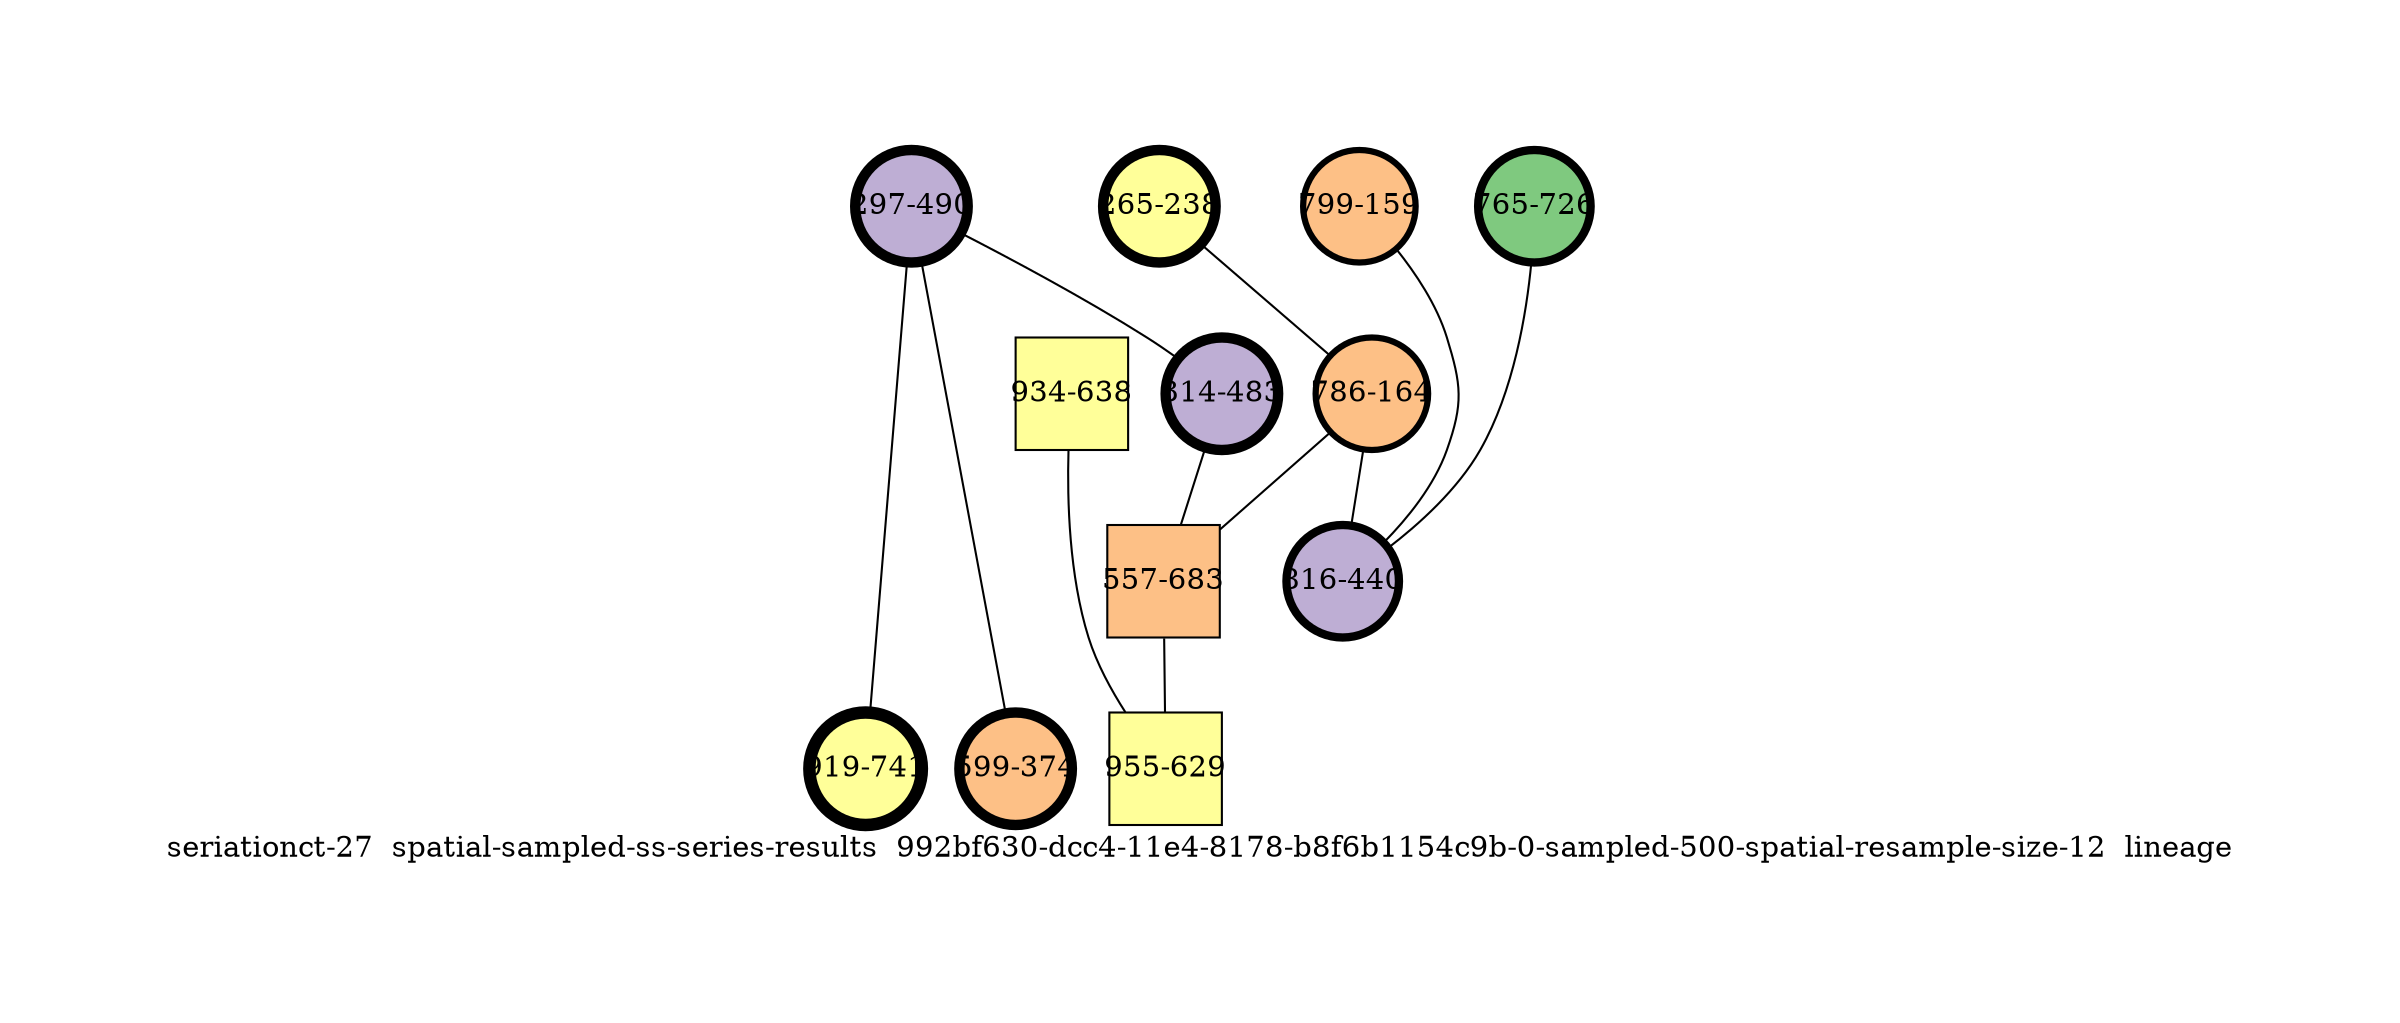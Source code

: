 strict graph "seriationct-27  spatial-sampled-ss-series-results  992bf630-dcc4-11e4-8178-b8f6b1154c9b-0-sampled-500-spatial-resample-size-12  lineage" {
labelloc=b;
ratio=auto;
pad="1.0";
label="seriationct-27  spatial-sampled-ss-series-results  992bf630-dcc4-11e4-8178-b8f6b1154c9b-0-sampled-500-spatial-resample-size-12  lineage";
node [width="0.75", style=filled, fixedsize=true, height="0.75", shape=circle, label=""];
0 [xCoordinate="490.0", appears_in_slice=5, yCoordinate="297.0", colorscheme=accent6, lineage_id=0, short_label="297-490", label="297-490", shape=circle, cluster_id=1, fillcolor=2, size="500.0", id=0, penwidth="5.0"];
1 [xCoordinate="483.0", appears_in_slice=5, yCoordinate="314.0", colorscheme=accent6, lineage_id=0, short_label="314-483", label="314-483", shape=circle, cluster_id=1, fillcolor=2, size="500.0", id=1, penwidth="5.0"];
2 [xCoordinate="238.0", appears_in_slice=5, yCoordinate="265.0", colorscheme=accent6, lineage_id=0, short_label="265-238", label="265-238", shape=circle, cluster_id=3, fillcolor=4, size="500.0", id=2, penwidth="5.0"];
3 [xCoordinate="741.0", appears_in_slice=6, yCoordinate="919.0", colorscheme=accent6, lineage_id=0, short_label="919-741", label="919-741", shape=circle, cluster_id=3, fillcolor=4, size="500.0", id=3, penwidth="6.0"];
4 [xCoordinate="164.0", appears_in_slice=3, yCoordinate="786.0", colorscheme=accent6, lineage_id=0, short_label="786-164", label="786-164", shape=circle, cluster_id=2, fillcolor=3, size="500.0", id=4, penwidth="3.0"];
5 [xCoordinate="638.0", appears_in_slice=1, yCoordinate="934.0", colorscheme=accent6, lineage_id=1, short_label="934-638", label="934-638", shape=square, cluster_id=3, fillcolor=4, size="500.0", id=5, penwidth="1.0"];
6 [xCoordinate="374.0", appears_in_slice=5, yCoordinate="599.0", colorscheme=accent6, lineage_id=0, short_label="599-374", label="599-374", shape=circle, cluster_id=2, fillcolor=3, size="500.0", id=6, penwidth="5.0"];
7 [xCoordinate="726.0", appears_in_slice=4, yCoordinate="765.0", colorscheme=accent6, lineage_id=0, short_label="765-726", label="765-726", shape=circle, cluster_id=0, fillcolor=1, size="500.0", id=7, penwidth="4.0"];
8 [xCoordinate="683.0", appears_in_slice=1, yCoordinate="557.0", colorscheme=accent6, lineage_id=1, short_label="557-683", label="557-683", shape=square, cluster_id=2, fillcolor=3, size="500.0", id=8, penwidth="1.0"];
9 [xCoordinate="159.0", appears_in_slice=3, yCoordinate="799.0", colorscheme=accent6, lineage_id=0, short_label="799-159", label="799-159", shape=circle, cluster_id=2, fillcolor=3, size="500.0", id=9, penwidth="3.0"];
10 [xCoordinate="440.0", appears_in_slice=4, yCoordinate="816.0", colorscheme=accent6, lineage_id=0, short_label="816-440", label="816-440", shape=circle, cluster_id=1, fillcolor=2, size="500.0", id=10, penwidth="4.0"];
11 [xCoordinate="629.0", appears_in_slice=1, yCoordinate="955.0", colorscheme=accent6, lineage_id=1, short_label="955-629", label="955-629", shape=square, cluster_id=3, fillcolor=4, size="500.0", id=11, penwidth="1.0"];
0 -- 1  [inverseweight="1.30004831069", weight="0.769202184084"];
0 -- 3  [inverseweight="1.41861240637", weight="0.704914179174"];
0 -- 6  [inverseweight="28.3069258536", weight="0.0353270434653"];
1 -- 8  [inverseweight="1.31631829501", weight="0.759694675511"];
2 -- 4  [inverseweight="1.28157109882", weight="0.780292252941"];
4 -- 8  [inverseweight="1.37027963793", weight="0.72977804845"];
4 -- 10  [inverseweight="1.67515703239", weight="0.596958960063"];
5 -- 11  [inverseweight="36.0843918244", weight="0.0277128129211"];
7 -- 10  [inverseweight="1.93900431168", weight="0.515728610802"];
8 -- 11  [inverseweight="1.23872472638", weight="0.80728185908"];
9 -- 10  [inverseweight="4.49593750791", weight="0.222423020391"];
}
